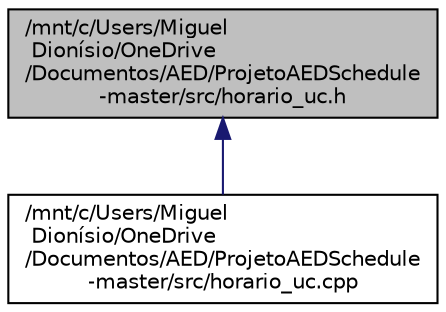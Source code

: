 digraph "/mnt/c/Users/Miguel Dionísio/OneDrive/Documentos/AED/ProjetoAEDSchedule-master/src/horario_uc.h"
{
 // LATEX_PDF_SIZE
  edge [fontname="Helvetica",fontsize="10",labelfontname="Helvetica",labelfontsize="10"];
  node [fontname="Helvetica",fontsize="10",shape=record];
  Node1 [label="/mnt/c/Users/Miguel\l Dionísio/OneDrive\l/Documentos/AED/ProjetoAEDSchedule\l-master/src/horario_uc.h",height=0.2,width=0.4,color="black", fillcolor="grey75", style="filled", fontcolor="black",tooltip="horario_uc header file"];
  Node1 -> Node2 [dir="back",color="midnightblue",fontsize="10",style="solid"];
  Node2 [label="/mnt/c/Users/Miguel\l Dionísio/OneDrive\l/Documentos/AED/ProjetoAEDSchedule\l-master/src/horario_uc.cpp",height=0.2,width=0.4,color="black", fillcolor="white", style="filled",URL="$horario__uc_8cpp.html",tooltip="functions to display a unit's schedules"];
}
